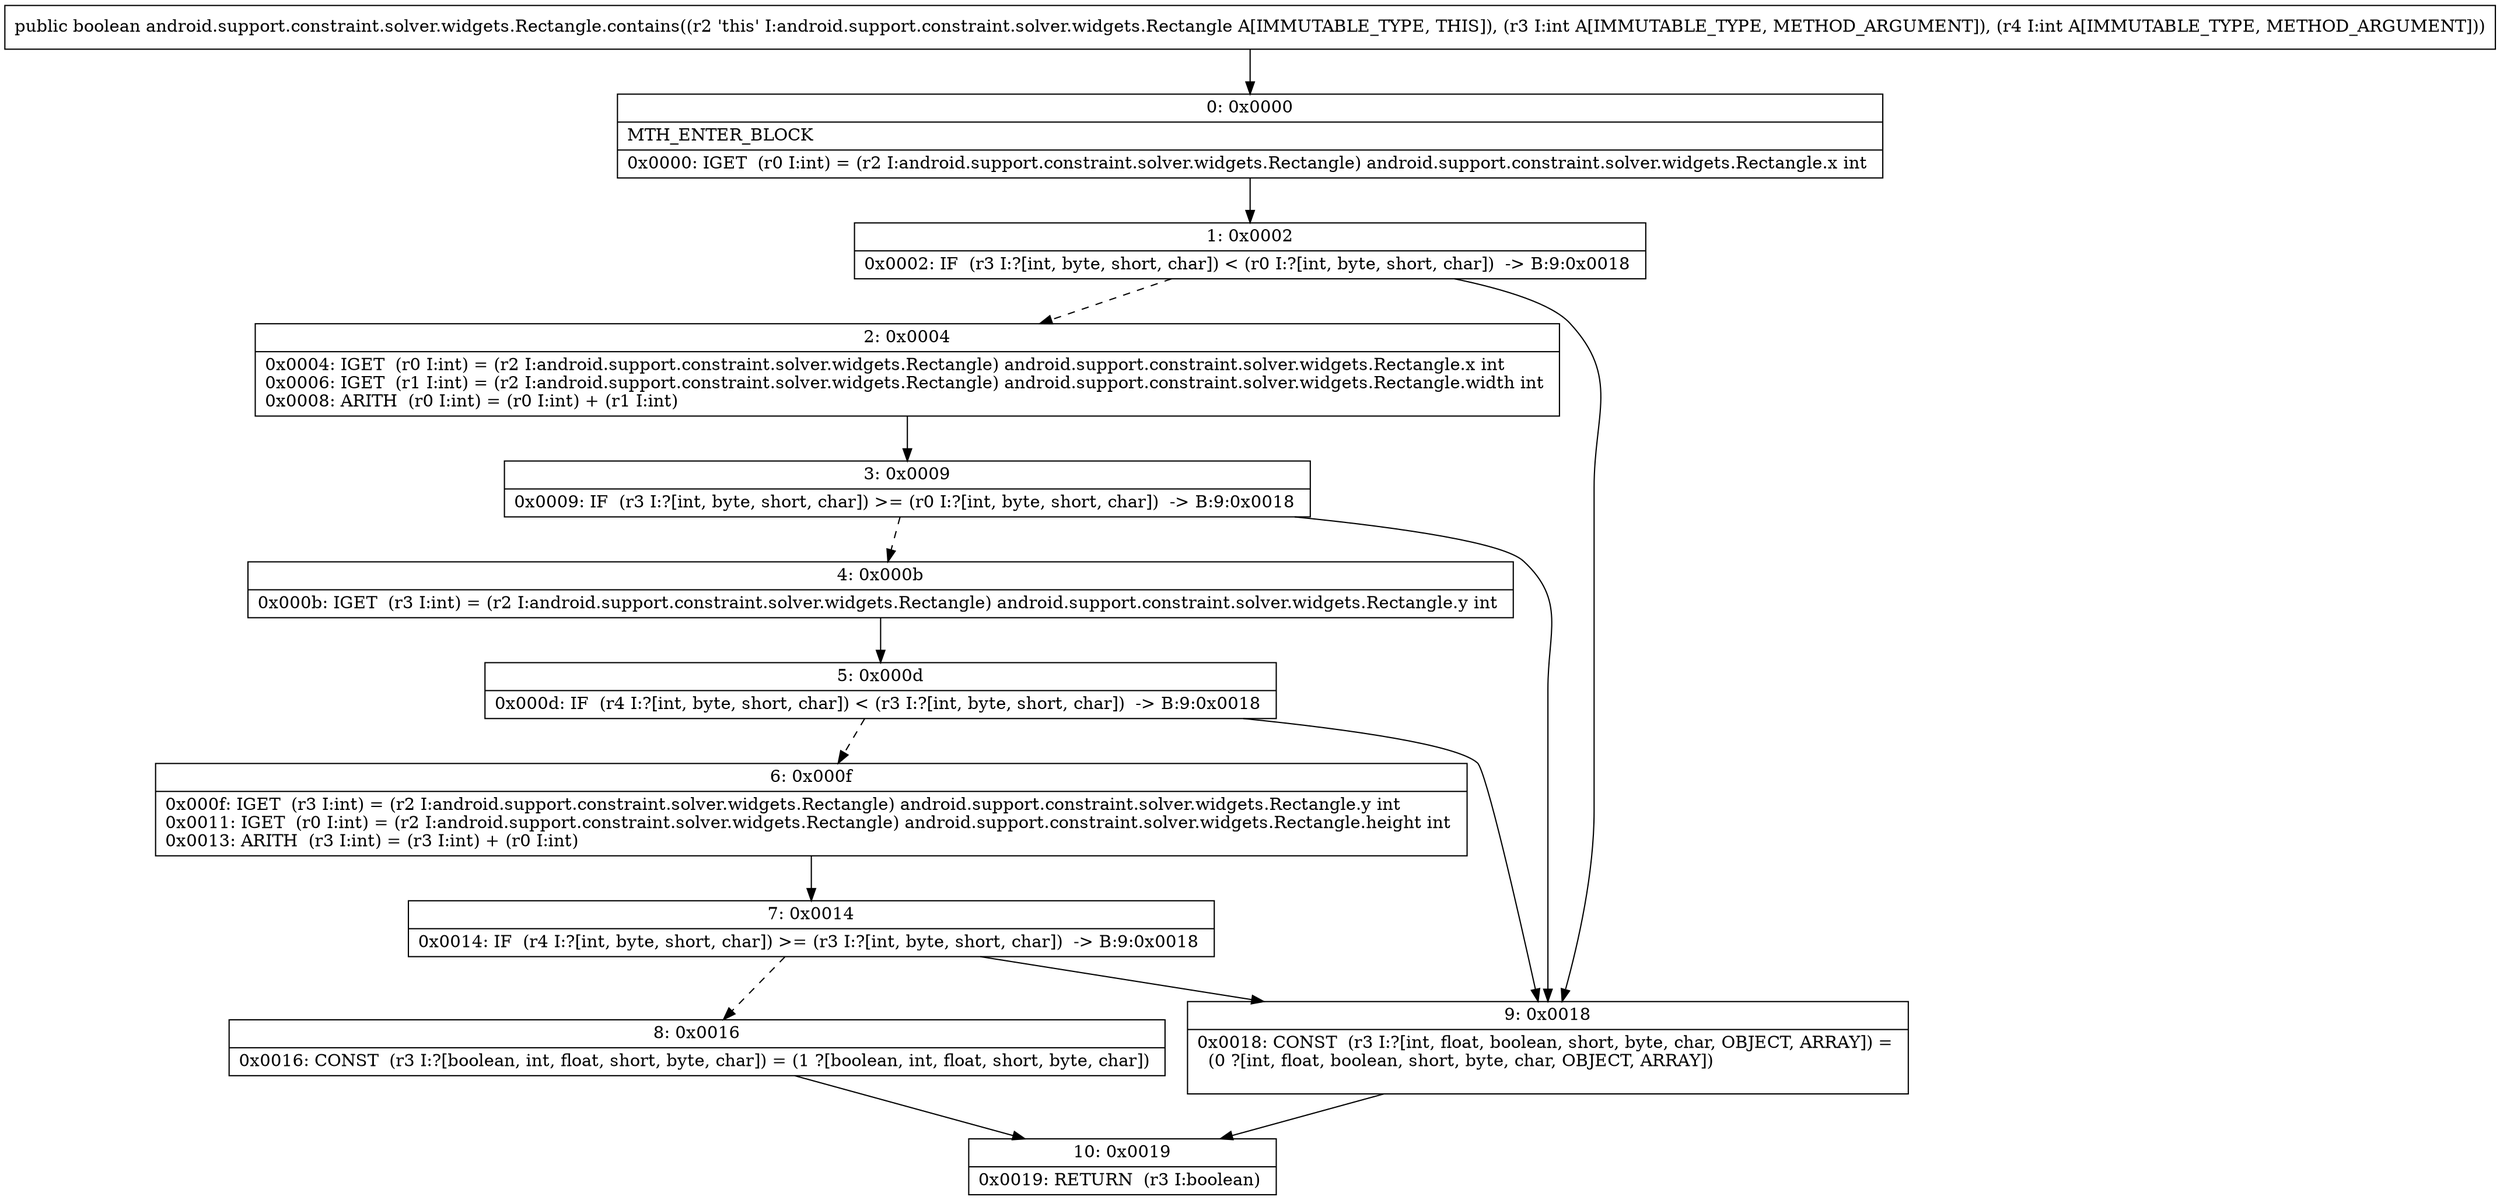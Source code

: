 digraph "CFG forandroid.support.constraint.solver.widgets.Rectangle.contains(II)Z" {
Node_0 [shape=record,label="{0\:\ 0x0000|MTH_ENTER_BLOCK\l|0x0000: IGET  (r0 I:int) = (r2 I:android.support.constraint.solver.widgets.Rectangle) android.support.constraint.solver.widgets.Rectangle.x int \l}"];
Node_1 [shape=record,label="{1\:\ 0x0002|0x0002: IF  (r3 I:?[int, byte, short, char]) \< (r0 I:?[int, byte, short, char])  \-\> B:9:0x0018 \l}"];
Node_2 [shape=record,label="{2\:\ 0x0004|0x0004: IGET  (r0 I:int) = (r2 I:android.support.constraint.solver.widgets.Rectangle) android.support.constraint.solver.widgets.Rectangle.x int \l0x0006: IGET  (r1 I:int) = (r2 I:android.support.constraint.solver.widgets.Rectangle) android.support.constraint.solver.widgets.Rectangle.width int \l0x0008: ARITH  (r0 I:int) = (r0 I:int) + (r1 I:int) \l}"];
Node_3 [shape=record,label="{3\:\ 0x0009|0x0009: IF  (r3 I:?[int, byte, short, char]) \>= (r0 I:?[int, byte, short, char])  \-\> B:9:0x0018 \l}"];
Node_4 [shape=record,label="{4\:\ 0x000b|0x000b: IGET  (r3 I:int) = (r2 I:android.support.constraint.solver.widgets.Rectangle) android.support.constraint.solver.widgets.Rectangle.y int \l}"];
Node_5 [shape=record,label="{5\:\ 0x000d|0x000d: IF  (r4 I:?[int, byte, short, char]) \< (r3 I:?[int, byte, short, char])  \-\> B:9:0x0018 \l}"];
Node_6 [shape=record,label="{6\:\ 0x000f|0x000f: IGET  (r3 I:int) = (r2 I:android.support.constraint.solver.widgets.Rectangle) android.support.constraint.solver.widgets.Rectangle.y int \l0x0011: IGET  (r0 I:int) = (r2 I:android.support.constraint.solver.widgets.Rectangle) android.support.constraint.solver.widgets.Rectangle.height int \l0x0013: ARITH  (r3 I:int) = (r3 I:int) + (r0 I:int) \l}"];
Node_7 [shape=record,label="{7\:\ 0x0014|0x0014: IF  (r4 I:?[int, byte, short, char]) \>= (r3 I:?[int, byte, short, char])  \-\> B:9:0x0018 \l}"];
Node_8 [shape=record,label="{8\:\ 0x0016|0x0016: CONST  (r3 I:?[boolean, int, float, short, byte, char]) = (1 ?[boolean, int, float, short, byte, char]) \l}"];
Node_9 [shape=record,label="{9\:\ 0x0018|0x0018: CONST  (r3 I:?[int, float, boolean, short, byte, char, OBJECT, ARRAY]) = \l  (0 ?[int, float, boolean, short, byte, char, OBJECT, ARRAY])\l \l}"];
Node_10 [shape=record,label="{10\:\ 0x0019|0x0019: RETURN  (r3 I:boolean) \l}"];
MethodNode[shape=record,label="{public boolean android.support.constraint.solver.widgets.Rectangle.contains((r2 'this' I:android.support.constraint.solver.widgets.Rectangle A[IMMUTABLE_TYPE, THIS]), (r3 I:int A[IMMUTABLE_TYPE, METHOD_ARGUMENT]), (r4 I:int A[IMMUTABLE_TYPE, METHOD_ARGUMENT])) }"];
MethodNode -> Node_0;
Node_0 -> Node_1;
Node_1 -> Node_2[style=dashed];
Node_1 -> Node_9;
Node_2 -> Node_3;
Node_3 -> Node_4[style=dashed];
Node_3 -> Node_9;
Node_4 -> Node_5;
Node_5 -> Node_6[style=dashed];
Node_5 -> Node_9;
Node_6 -> Node_7;
Node_7 -> Node_8[style=dashed];
Node_7 -> Node_9;
Node_8 -> Node_10;
Node_9 -> Node_10;
}

